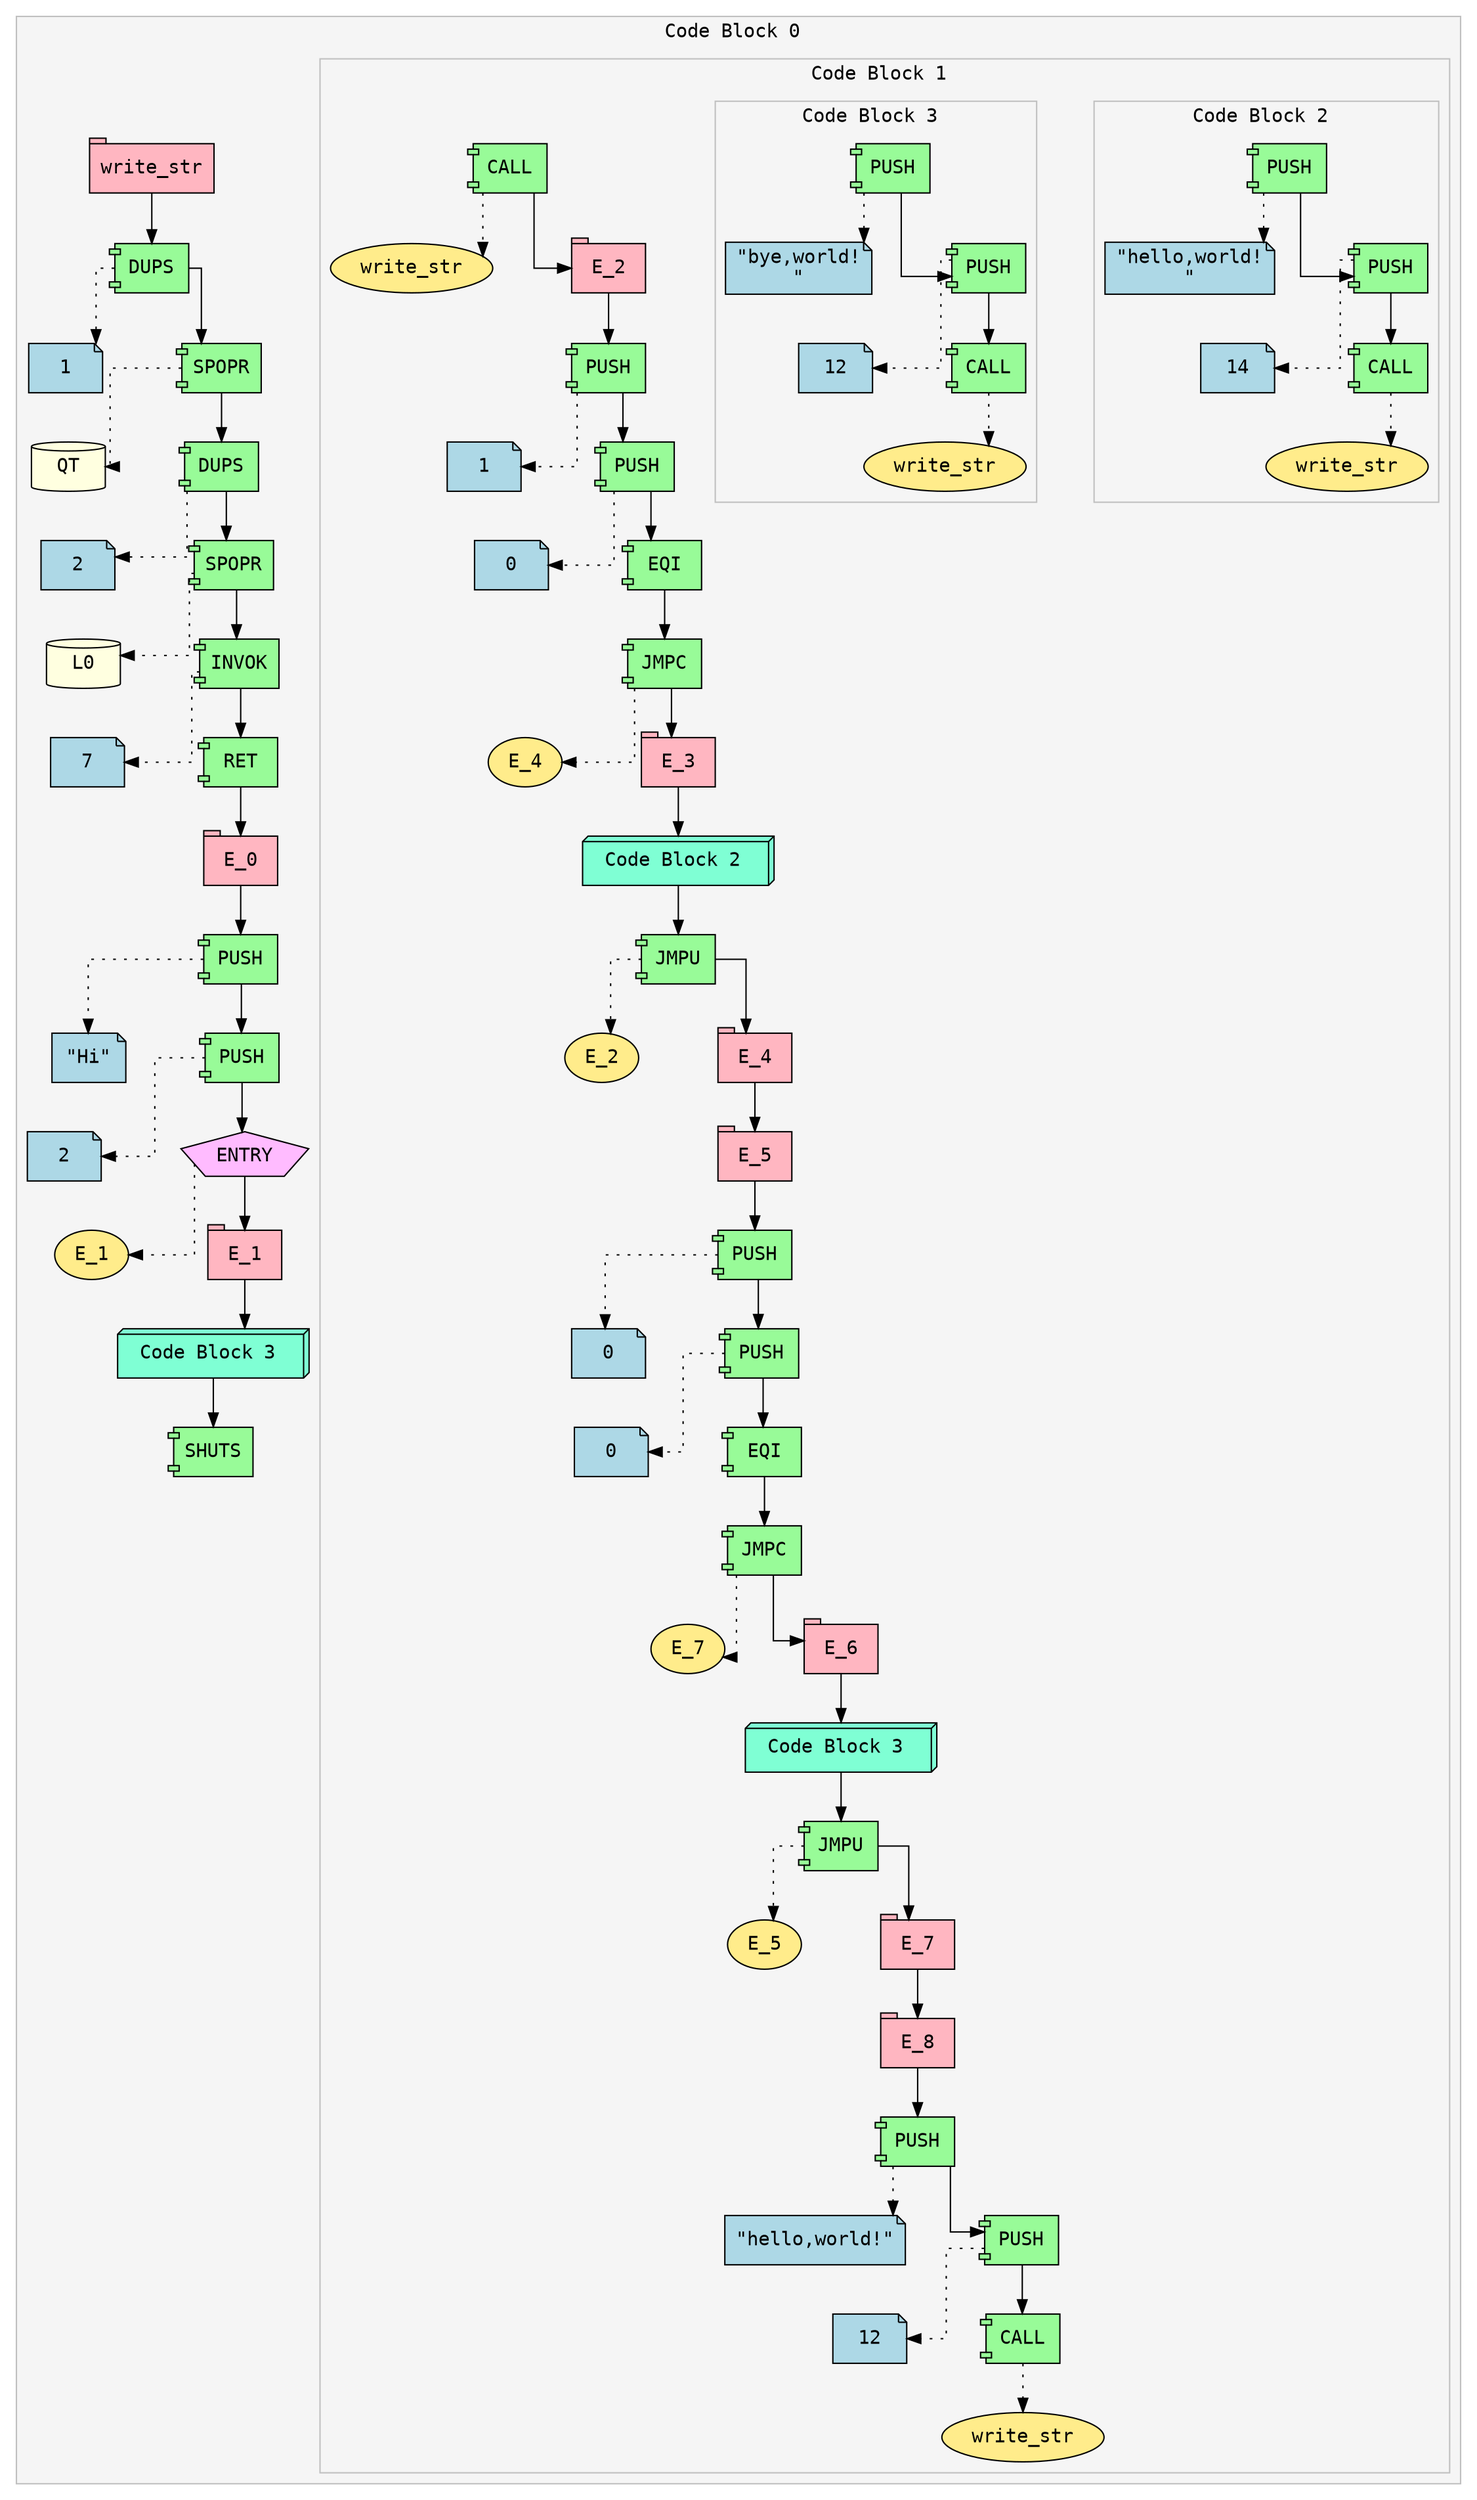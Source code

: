 digraph ir {
splines=ortho;
nodesep=0.8;
ranksep=0.5;
subgraph cluster_0 {
label="Code Block 0 ";
style=filled;
color=gray;
fillcolor=whitesmoke;
fontname="Courier";
Expr_1 [shape=tab style=filled fillcolor=lightpink fontname="Courier" label="write_str"]
Expr_2 [shape=component style=filled fillcolor=palegreen fontname="Courier" label="DUPS"]
Expr_3 [shape=note style=filled fillcolor=lightblue fontname="Courier" label="1"]
Expr_2 -> Expr_3 [style=dotted]
Expr_1 -> Expr_2;
Expr_4 [shape=component style=filled fillcolor=palegreen fontname="Courier" label="SPOPR"]
Expr_5 [shape=cylinder style=filled fillcolor=lightyellow fontname="Courier" label="QT"]
Expr_4 -> Expr_5 [style=dotted]
Expr_2 -> Expr_4;
Expr_6 [shape=component style=filled fillcolor=palegreen fontname="Courier" label="DUPS"]
Expr_7 [shape=note style=filled fillcolor=lightblue fontname="Courier" label="2"]
Expr_6 -> Expr_7 [style=dotted]
Expr_4 -> Expr_6;
Expr_8 [shape=component style=filled fillcolor=palegreen fontname="Courier" label="SPOPR"]
Expr_9 [shape=cylinder style=filled fillcolor=lightyellow fontname="Courier" label="L0"]
Expr_8 -> Expr_9 [style=dotted]
Expr_6 -> Expr_8;
Expr_10 [shape=component style=filled fillcolor=palegreen fontname="Courier" label="INVOK"]
Expr_11 [shape=note style=filled fillcolor=lightblue fontname="Courier" label="7"]
Expr_10 -> Expr_11 [style=dotted]
Expr_8 -> Expr_10;
Expr_12 [shape=component style=filled fillcolor=palegreen fontname="Courier" label="RET"]
Expr_10 -> Expr_12;
Expr_13 [shape=tab style=filled fillcolor=lightpink fontname="Courier" label="E_0"]
Expr_12 -> Expr_13;
Expr_14 [shape=component style=filled fillcolor=palegreen fontname="Courier" label="PUSH"]
Expr_15 [shape=note style=filled fillcolor=lightblue fontname="Courier" label="\"Hi\""]
Expr_14 -> Expr_15 [style=dotted]
Expr_13 -> Expr_14;
Expr_16 [shape=component style=filled fillcolor=palegreen fontname="Courier" label="PUSH"]
Expr_17 [shape=note style=filled fillcolor=lightblue fontname="Courier" label="2"]
Expr_16 -> Expr_17 [style=dotted]
Expr_14 -> Expr_16;
Expr_18 [shape=pentagon style=filled fillcolor=plum1 fontname="Courier" label="ENTRY"]
Expr_19 [shape=ellipse style=filled fillcolor=lightgoldenrod1 fontname="Courier" label="E_1"]
Expr_18 -> Expr_19 [style=dotted]
Expr_16 -> Expr_18;
Expr_20 [shape=tab style=filled fillcolor=lightpink fontname="Courier" label="E_1"]
Expr_18 -> Expr_20;
subgraph cluster_21 {
label="Code Block 1 ";
style=filled;
color=gray;
fillcolor=whitesmoke;
fontname="Courier";
Expr_22 [shape=component style=filled fillcolor=palegreen fontname="Courier" label="CALL"]
Expr_23 [shape=ellipse style=filled fillcolor=lightgoldenrod1 fontname="Courier" label="write_str"]
Expr_22 -> Expr_23 [style=dotted]
Expr_24 [shape=tab style=filled fillcolor=lightpink fontname="Courier" label="E_2"]
Expr_22 -> Expr_24;
Expr_25 [shape=component style=filled fillcolor=palegreen fontname="Courier" label="PUSH"]
Expr_26 [shape=note style=filled fillcolor=lightblue fontname="Courier" label="1"]
Expr_25 -> Expr_26 [style=dotted]
Expr_24 -> Expr_25;
Expr_27 [shape=component style=filled fillcolor=palegreen fontname="Courier" label="PUSH"]
Expr_28 [shape=note style=filled fillcolor=lightblue fontname="Courier" label="0"]
Expr_27 -> Expr_28 [style=dotted]
Expr_25 -> Expr_27;
Expr_29 [shape=component style=filled fillcolor=palegreen fontname="Courier" label="EQI"]
Expr_27 -> Expr_29;
Expr_30 [shape=component style=filled fillcolor=palegreen fontname="Courier" label="JMPC"]
Expr_31 [shape=ellipse style=filled fillcolor=lightgoldenrod1 fontname="Courier" label="E_4"]
Expr_30 -> Expr_31 [style=dotted]
Expr_29 -> Expr_30;
Expr_32 [shape=tab style=filled fillcolor=lightpink fontname="Courier" label="E_3"]
Expr_30 -> Expr_32;
subgraph cluster_33 {
label="Code Block 2 ";
style=filled;
color=gray;
fillcolor=whitesmoke;
fontname="Courier";
Expr_34 [shape=component style=filled fillcolor=palegreen fontname="Courier" label="PUSH"]
Expr_35 [shape=note style=filled fillcolor=lightblue fontname="Courier" label="\"hello,world!\n\""]
Expr_34 -> Expr_35 [style=dotted]
Expr_36 [shape=component style=filled fillcolor=palegreen fontname="Courier" label="PUSH"]
Expr_37 [shape=note style=filled fillcolor=lightblue fontname="Courier" label="14"]
Expr_36 -> Expr_37 [style=dotted]
Expr_34 -> Expr_36;
Expr_38 [shape=component style=filled fillcolor=palegreen fontname="Courier" label="CALL"]
Expr_39 [shape=ellipse style=filled fillcolor=lightgoldenrod1 fontname="Courier" label="write_str"]
Expr_38 -> Expr_39 [style=dotted]
Expr_36 -> Expr_38;
}
Expr_33 [shape=box3d style=filled fillcolor=aquamarine fontname="Courier" label=" Code Block 2  "]
Expr_32 -> Expr_33;
Expr_40 [shape=component style=filled fillcolor=palegreen fontname="Courier" label="JMPU"]
Expr_41 [shape=ellipse style=filled fillcolor=lightgoldenrod1 fontname="Courier" label="E_2"]
Expr_40 -> Expr_41 [style=dotted]
Expr_33 -> Expr_40;
Expr_42 [shape=tab style=filled fillcolor=lightpink fontname="Courier" label="E_4"]
Expr_40 -> Expr_42;
Expr_43 [shape=tab style=filled fillcolor=lightpink fontname="Courier" label="E_5"]
Expr_42 -> Expr_43;
Expr_44 [shape=component style=filled fillcolor=palegreen fontname="Courier" label="PUSH"]
Expr_45 [shape=note style=filled fillcolor=lightblue fontname="Courier" label="0"]
Expr_44 -> Expr_45 [style=dotted]
Expr_43 -> Expr_44;
Expr_46 [shape=component style=filled fillcolor=palegreen fontname="Courier" label="PUSH"]
Expr_47 [shape=note style=filled fillcolor=lightblue fontname="Courier" label="0"]
Expr_46 -> Expr_47 [style=dotted]
Expr_44 -> Expr_46;
Expr_48 [shape=component style=filled fillcolor=palegreen fontname="Courier" label="EQI"]
Expr_46 -> Expr_48;
Expr_49 [shape=component style=filled fillcolor=palegreen fontname="Courier" label="JMPC"]
Expr_50 [shape=ellipse style=filled fillcolor=lightgoldenrod1 fontname="Courier" label="E_7"]
Expr_49 -> Expr_50 [style=dotted]
Expr_48 -> Expr_49;
Expr_51 [shape=tab style=filled fillcolor=lightpink fontname="Courier" label="E_6"]
Expr_49 -> Expr_51;
subgraph cluster_52 {
label="Code Block 3 ";
style=filled;
color=gray;
fillcolor=whitesmoke;
fontname="Courier";
Expr_53 [shape=component style=filled fillcolor=palegreen fontname="Courier" label="PUSH"]
Expr_54 [shape=note style=filled fillcolor=lightblue fontname="Courier" label="\"bye,world!\n\""]
Expr_53 -> Expr_54 [style=dotted]
Expr_55 [shape=component style=filled fillcolor=palegreen fontname="Courier" label="PUSH"]
Expr_56 [shape=note style=filled fillcolor=lightblue fontname="Courier" label="12"]
Expr_55 -> Expr_56 [style=dotted]
Expr_53 -> Expr_55;
Expr_57 [shape=component style=filled fillcolor=palegreen fontname="Courier" label="CALL"]
Expr_58 [shape=ellipse style=filled fillcolor=lightgoldenrod1 fontname="Courier" label="write_str"]
Expr_57 -> Expr_58 [style=dotted]
Expr_55 -> Expr_57;
}
Expr_52 [shape=box3d style=filled fillcolor=aquamarine fontname="Courier" label=" Code Block 3  "]
Expr_51 -> Expr_52;
Expr_59 [shape=component style=filled fillcolor=palegreen fontname="Courier" label="JMPU"]
Expr_60 [shape=ellipse style=filled fillcolor=lightgoldenrod1 fontname="Courier" label="E_5"]
Expr_59 -> Expr_60 [style=dotted]
Expr_52 -> Expr_59;
Expr_61 [shape=tab style=filled fillcolor=lightpink fontname="Courier" label="E_7"]
Expr_59 -> Expr_61;
Expr_62 [shape=tab style=filled fillcolor=lightpink fontname="Courier" label="E_8"]
Expr_61 -> Expr_62;
Expr_63 [shape=component style=filled fillcolor=palegreen fontname="Courier" label="PUSH"]
Expr_64 [shape=note style=filled fillcolor=lightblue fontname="Courier" label="\"hello,world!\""]
Expr_63 -> Expr_64 [style=dotted]
Expr_62 -> Expr_63;
Expr_65 [shape=component style=filled fillcolor=palegreen fontname="Courier" label="PUSH"]
Expr_66 [shape=note style=filled fillcolor=lightblue fontname="Courier" label="12"]
Expr_65 -> Expr_66 [style=dotted]
Expr_63 -> Expr_65;
Expr_67 [shape=component style=filled fillcolor=palegreen fontname="Courier" label="CALL"]
Expr_68 [shape=ellipse style=filled fillcolor=lightgoldenrod1 fontname="Courier" label="write_str"]
Expr_67 -> Expr_68 [style=dotted]
Expr_65 -> Expr_67;
}
Expr_21 [shape=box3d style=filled fillcolor=aquamarine fontname="Courier" label=" Code Block 3  "]
Expr_20 -> Expr_21;
Expr_69 [shape=component style=filled fillcolor=palegreen fontname="Courier" label="SHUTS"]
Expr_21 -> Expr_69;
}
}
